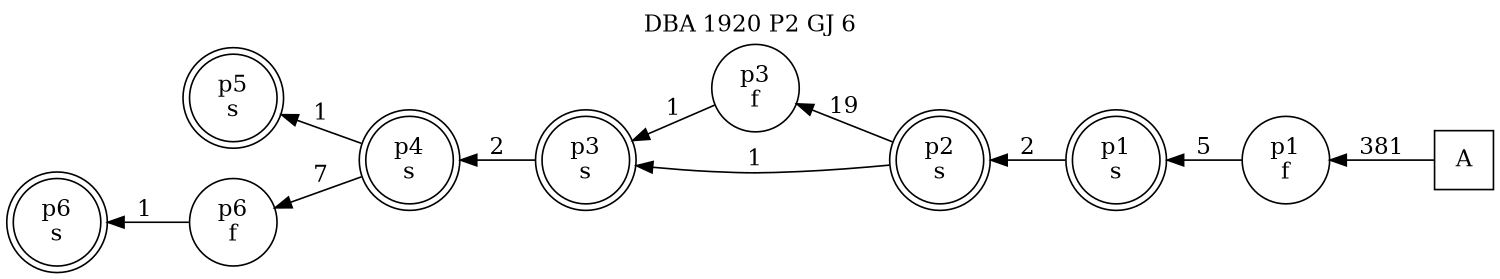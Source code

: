 digraph DBA_1920_P2_GJ_6_GOOD {
labelloc="tl"
label= " DBA 1920 P2 GJ 6 "
rankdir="RL";
graph [ size=" 10 , 10 !"]

"A" [shape="square" label="A"]
"p1_f" [shape="circle" label="p1
f"]
"p1_s" [shape="doublecircle" label="p1
s"]
"p2_s" [shape="doublecircle" label="p2
s"]
"p3_f" [shape="circle" label="p3
f"]
"p3_s" [shape="doublecircle" label="p3
s"]
"p4_s" [shape="doublecircle" label="p4
s"]
"p5_s" [shape="doublecircle" label="p5
s"]
"p6_f" [shape="circle" label="p6
f"]
"p6_s" [shape="doublecircle" label="p6
s"]
"A" -> "p1_f" [ label=381]
"p1_f" -> "p1_s" [ label=5]
"p1_s" -> "p2_s" [ label=2]
"p2_s" -> "p3_f" [ label=19]
"p2_s" -> "p3_s" [ label=1]
"p3_f" -> "p3_s" [ label=1]
"p3_s" -> "p4_s" [ label=2]
"p4_s" -> "p5_s" [ label=1]
"p4_s" -> "p6_f" [ label=7]
"p6_f" -> "p6_s" [ label=1]
}
